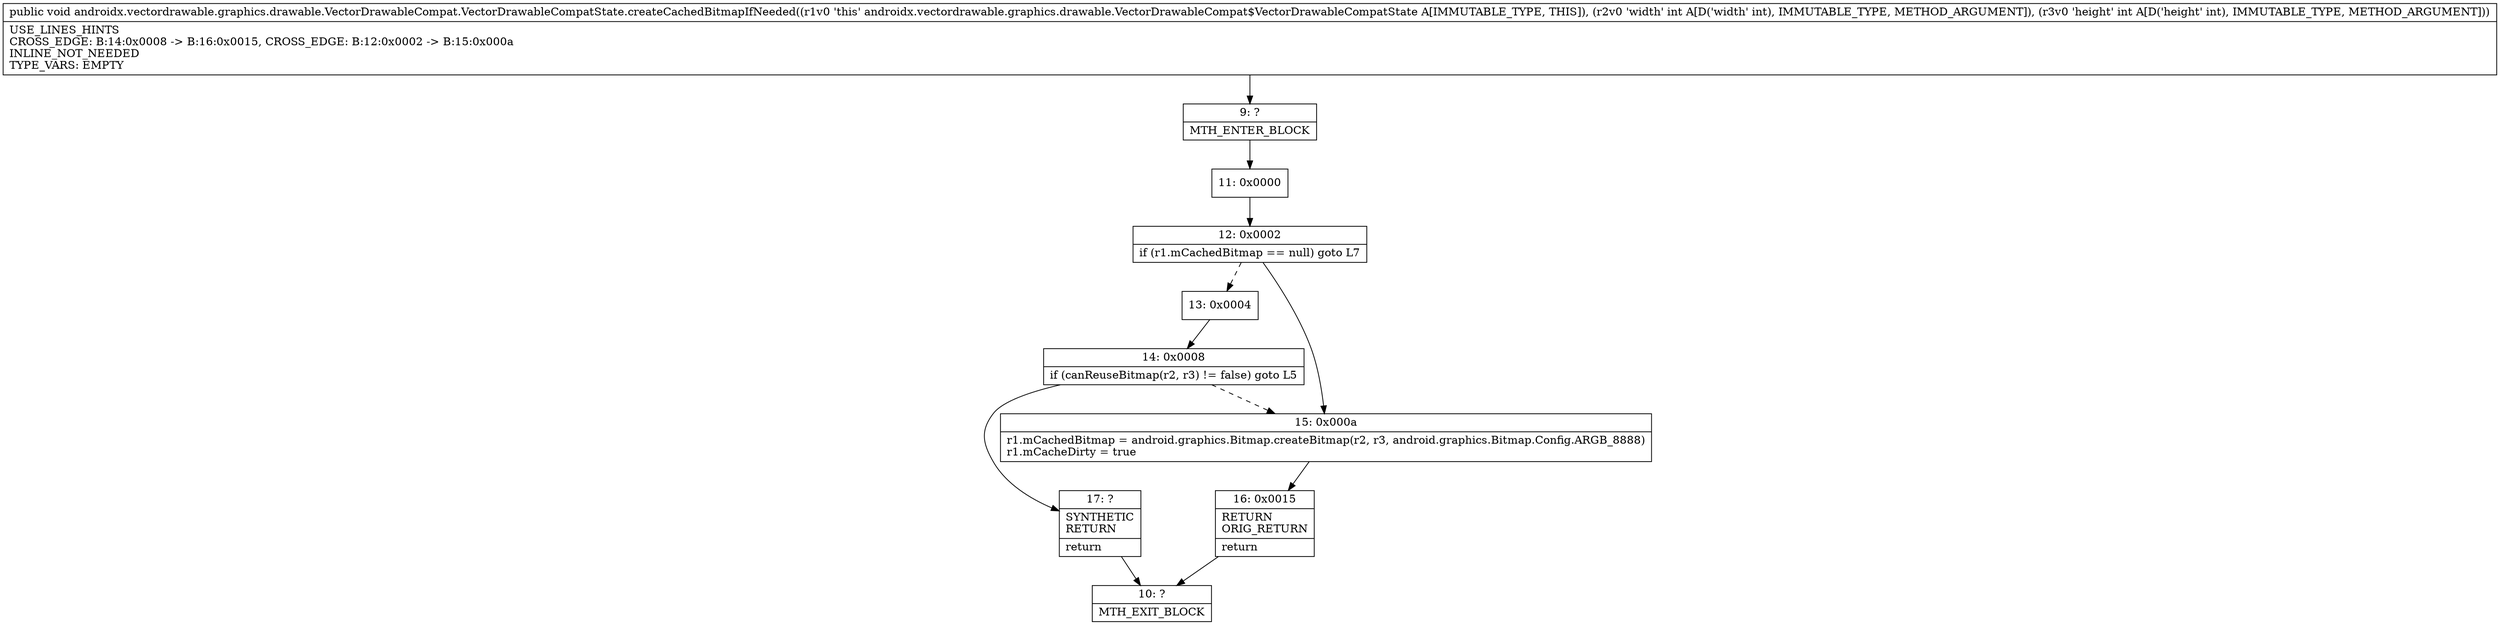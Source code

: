 digraph "CFG forandroidx.vectordrawable.graphics.drawable.VectorDrawableCompat.VectorDrawableCompatState.createCachedBitmapIfNeeded(II)V" {
Node_9 [shape=record,label="{9\:\ ?|MTH_ENTER_BLOCK\l}"];
Node_11 [shape=record,label="{11\:\ 0x0000}"];
Node_12 [shape=record,label="{12\:\ 0x0002|if (r1.mCachedBitmap == null) goto L7\l}"];
Node_13 [shape=record,label="{13\:\ 0x0004}"];
Node_14 [shape=record,label="{14\:\ 0x0008|if (canReuseBitmap(r2, r3) != false) goto L5\l}"];
Node_17 [shape=record,label="{17\:\ ?|SYNTHETIC\lRETURN\l|return\l}"];
Node_10 [shape=record,label="{10\:\ ?|MTH_EXIT_BLOCK\l}"];
Node_15 [shape=record,label="{15\:\ 0x000a|r1.mCachedBitmap = android.graphics.Bitmap.createBitmap(r2, r3, android.graphics.Bitmap.Config.ARGB_8888)\lr1.mCacheDirty = true\l}"];
Node_16 [shape=record,label="{16\:\ 0x0015|RETURN\lORIG_RETURN\l|return\l}"];
MethodNode[shape=record,label="{public void androidx.vectordrawable.graphics.drawable.VectorDrawableCompat.VectorDrawableCompatState.createCachedBitmapIfNeeded((r1v0 'this' androidx.vectordrawable.graphics.drawable.VectorDrawableCompat$VectorDrawableCompatState A[IMMUTABLE_TYPE, THIS]), (r2v0 'width' int A[D('width' int), IMMUTABLE_TYPE, METHOD_ARGUMENT]), (r3v0 'height' int A[D('height' int), IMMUTABLE_TYPE, METHOD_ARGUMENT]))  | USE_LINES_HINTS\lCROSS_EDGE: B:14:0x0008 \-\> B:16:0x0015, CROSS_EDGE: B:12:0x0002 \-\> B:15:0x000a\lINLINE_NOT_NEEDED\lTYPE_VARS: EMPTY\l}"];
MethodNode -> Node_9;Node_9 -> Node_11;
Node_11 -> Node_12;
Node_12 -> Node_13[style=dashed];
Node_12 -> Node_15;
Node_13 -> Node_14;
Node_14 -> Node_15[style=dashed];
Node_14 -> Node_17;
Node_17 -> Node_10;
Node_15 -> Node_16;
Node_16 -> Node_10;
}

